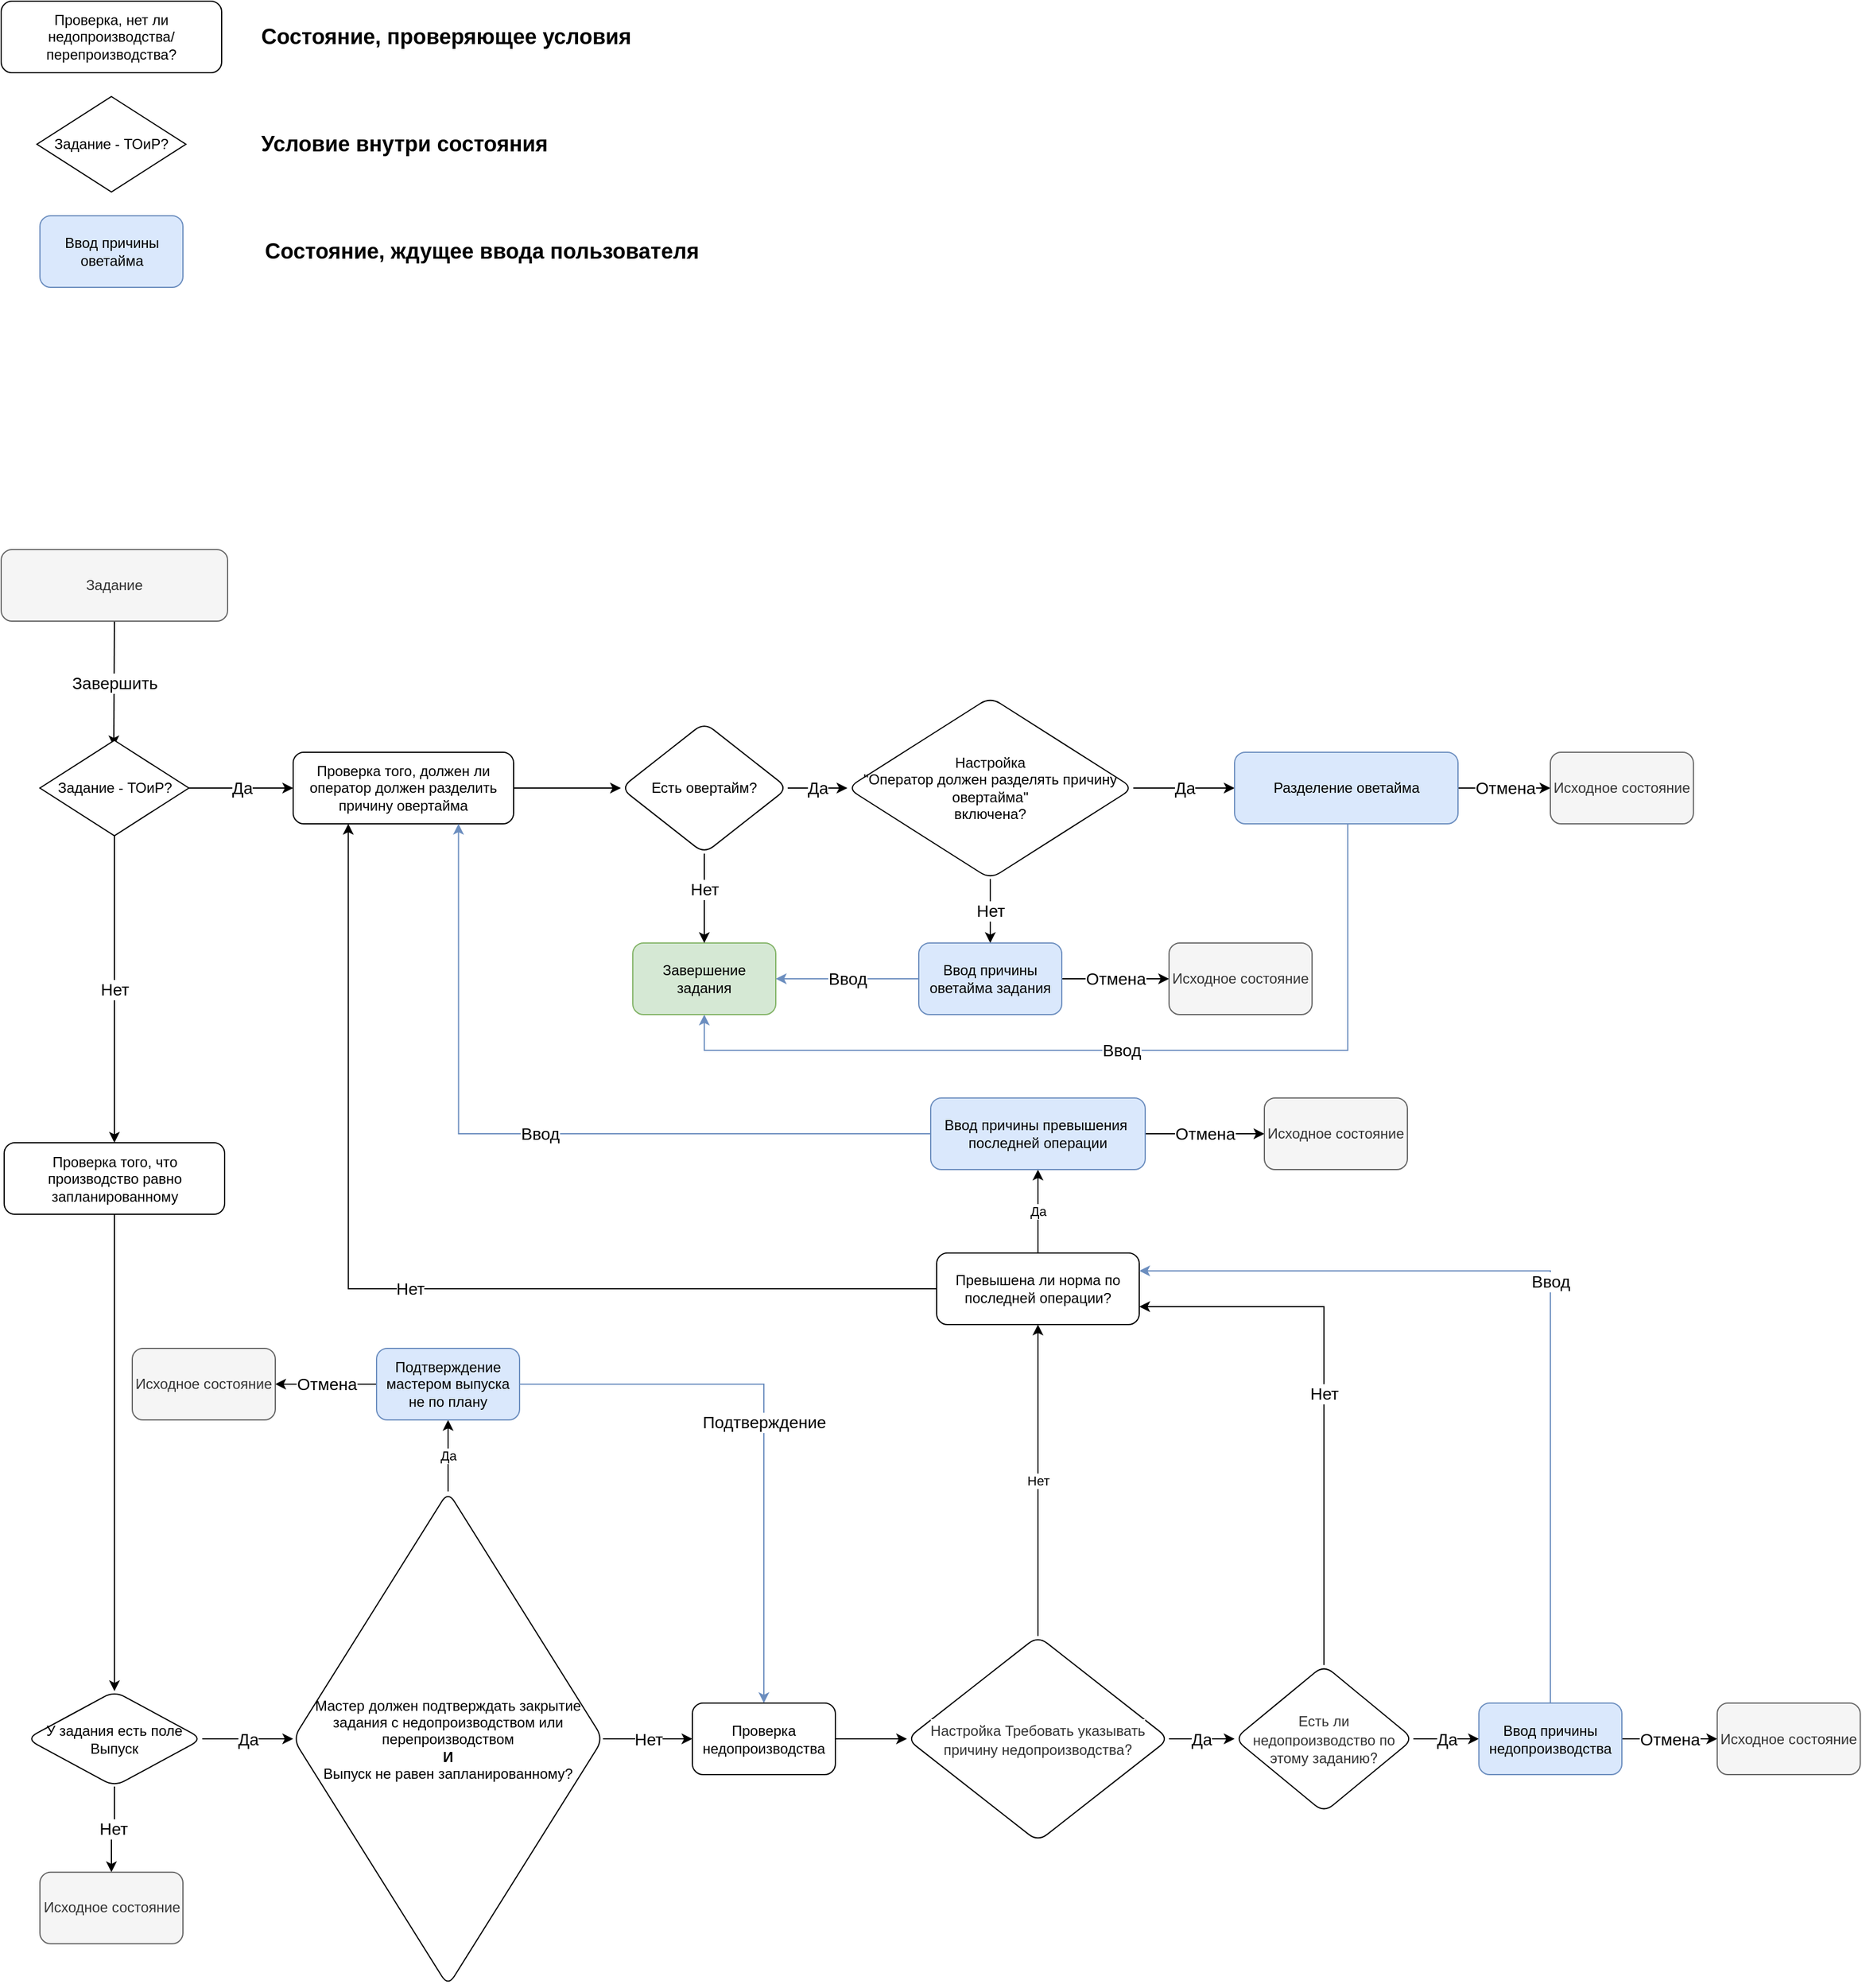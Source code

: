 <mxfile version="20.5.1" type="github">
  <diagram id="wsY2lKpN4-8B16u1lQ9g" name="Complete job">
    <mxGraphModel dx="2188" dy="2309" grid="1" gridSize="10" guides="1" tooltips="1" connect="1" arrows="1" fold="1" page="1" pageScale="1" pageWidth="850" pageHeight="1100" math="0" shadow="0">
      <root>
        <mxCell id="0" />
        <mxCell id="1" parent="0" />
        <mxCell id="pmpArDnH6loK2Ls61LQW-2" value="Завершить" style="endArrow=classic;html=1;rounded=0;exitX=0.5;exitY=1;exitDx=0;exitDy=0;entryX=0.5;entryY=0;entryDx=0;entryDy=0;fontSize=14;startArrow=none;" edge="1" parent="1" source="pmpArDnH6loK2Ls61LQW-1">
          <mxGeometry width="50" height="50" relative="1" as="geometry">
            <mxPoint x="144.5" y="90" as="sourcePoint" />
            <mxPoint x="144.5" y="255" as="targetPoint" />
          </mxGeometry>
        </mxCell>
        <mxCell id="pmpArDnH6loK2Ls61LQW-8" value="Да" style="edgeStyle=orthogonalEdgeStyle;rounded=0;orthogonalLoop=1;jettySize=auto;html=1;fontSize=14;" edge="1" parent="1" source="pmpArDnH6loK2Ls61LQW-4" target="pmpArDnH6loK2Ls61LQW-7">
          <mxGeometry relative="1" as="geometry" />
        </mxCell>
        <mxCell id="pmpArDnH6loK2Ls61LQW-32" value="Нет" style="edgeStyle=orthogonalEdgeStyle;rounded=0;orthogonalLoop=1;jettySize=auto;html=1;fontSize=14;" edge="1" parent="1" source="pmpArDnH6loK2Ls61LQW-4" target="pmpArDnH6loK2Ls61LQW-31">
          <mxGeometry relative="1" as="geometry" />
        </mxCell>
        <mxCell id="pmpArDnH6loK2Ls61LQW-4" value="Задание - ТОиР?" style="rhombus;whiteSpace=wrap;html=1;" vertex="1" parent="1">
          <mxGeometry x="82.5" y="250" width="125" height="80" as="geometry" />
        </mxCell>
        <mxCell id="pmpArDnH6loK2Ls61LQW-48" value="" style="edgeStyle=orthogonalEdgeStyle;rounded=0;orthogonalLoop=1;jettySize=auto;html=1;fontSize=14;" edge="1" parent="1" source="pmpArDnH6loK2Ls61LQW-7" target="pmpArDnH6loK2Ls61LQW-47">
          <mxGeometry relative="1" as="geometry" />
        </mxCell>
        <mxCell id="pmpArDnH6loK2Ls61LQW-7" value="Проверка того, должен ли оператор должен разделить причину овертайма" style="rounded=1;whiteSpace=wrap;html=1;" vertex="1" parent="1">
          <mxGeometry x="295" y="260" width="185" height="60" as="geometry" />
        </mxCell>
        <mxCell id="pmpArDnH6loK2Ls61LQW-23" value="Да" style="edgeStyle=orthogonalEdgeStyle;rounded=0;orthogonalLoop=1;jettySize=auto;html=1;exitX=1;exitY=0.5;exitDx=0;exitDy=0;fontSize=14;" edge="1" parent="1" source="pmpArDnH6loK2Ls61LQW-49" target="pmpArDnH6loK2Ls61LQW-22">
          <mxGeometry relative="1" as="geometry">
            <mxPoint x="878.75" y="440" as="sourcePoint" />
          </mxGeometry>
        </mxCell>
        <mxCell id="pmpArDnH6loK2Ls61LQW-85" value="Ввод" style="edgeStyle=orthogonalEdgeStyle;rounded=0;orthogonalLoop=1;jettySize=auto;html=1;entryX=0.5;entryY=1;entryDx=0;entryDy=0;fontSize=14;fillColor=#dae8fc;strokeColor=#6c8ebf;" edge="1" parent="1" source="pmpArDnH6loK2Ls61LQW-22" target="pmpArDnH6loK2Ls61LQW-26">
          <mxGeometry relative="1" as="geometry">
            <Array as="points">
              <mxPoint x="1180" y="510" />
              <mxPoint x="640" y="510" />
            </Array>
          </mxGeometry>
        </mxCell>
        <mxCell id="pmpArDnH6loK2Ls61LQW-90" value="Отмена" style="edgeStyle=orthogonalEdgeStyle;rounded=0;orthogonalLoop=1;jettySize=auto;html=1;shadow=0;fontSize=14;" edge="1" parent="1" source="pmpArDnH6loK2Ls61LQW-22" target="pmpArDnH6loK2Ls61LQW-89">
          <mxGeometry relative="1" as="geometry" />
        </mxCell>
        <mxCell id="pmpArDnH6loK2Ls61LQW-22" value="Разделение оветайма" style="rounded=1;whiteSpace=wrap;html=1;strokeColor=#6C8EBF;fillColor=#DAE8FC;" vertex="1" parent="1">
          <mxGeometry x="1085" y="260" width="187.5" height="60" as="geometry" />
        </mxCell>
        <mxCell id="pmpArDnH6loK2Ls61LQW-26" value="Завершение задания" style="whiteSpace=wrap;html=1;rounded=1;fillColor=#d5e8d4;strokeColor=#82b366;" vertex="1" parent="1">
          <mxGeometry x="580" y="420" width="120" height="60" as="geometry" />
        </mxCell>
        <mxCell id="pmpArDnH6loK2Ls61LQW-36" value="" style="edgeStyle=orthogonalEdgeStyle;rounded=0;orthogonalLoop=1;jettySize=auto;html=1;fontSize=14;" edge="1" parent="1" source="pmpArDnH6loK2Ls61LQW-31" target="pmpArDnH6loK2Ls61LQW-35">
          <mxGeometry relative="1" as="geometry" />
        </mxCell>
        <mxCell id="pmpArDnH6loK2Ls61LQW-31" value="Проверка того, что производство равно запланированному" style="rounded=1;whiteSpace=wrap;html=1;" vertex="1" parent="1">
          <mxGeometry x="52.5" y="587.5" width="185" height="60" as="geometry" />
        </mxCell>
        <mxCell id="pmpArDnH6loK2Ls61LQW-38" value="Да" style="edgeStyle=orthogonalEdgeStyle;rounded=0;orthogonalLoop=1;jettySize=auto;html=1;fontSize=14;" edge="1" parent="1" source="pmpArDnH6loK2Ls61LQW-35" target="pmpArDnH6loK2Ls61LQW-37">
          <mxGeometry relative="1" as="geometry" />
        </mxCell>
        <mxCell id="pmpArDnH6loK2Ls61LQW-98" value="Нет" style="edgeStyle=orthogonalEdgeStyle;rounded=0;orthogonalLoop=1;jettySize=auto;html=1;shadow=0;fontSize=14;" edge="1" parent="1" source="pmpArDnH6loK2Ls61LQW-35" target="pmpArDnH6loK2Ls61LQW-97">
          <mxGeometry relative="1" as="geometry" />
        </mxCell>
        <mxCell id="pmpArDnH6loK2Ls61LQW-35" value="У задания есть поле Выпуск" style="rhombus;whiteSpace=wrap;html=1;rounded=1;" vertex="1" parent="1">
          <mxGeometry x="71.25" y="1047.5" width="147.5" height="80" as="geometry" />
        </mxCell>
        <mxCell id="pmpArDnH6loK2Ls61LQW-42" value="Да" style="edgeStyle=orthogonalEdgeStyle;rounded=0;orthogonalLoop=1;jettySize=auto;html=1;" edge="1" parent="1" source="pmpArDnH6loK2Ls61LQW-37" target="pmpArDnH6loK2Ls61LQW-41">
          <mxGeometry relative="1" as="geometry" />
        </mxCell>
        <mxCell id="pmpArDnH6loK2Ls61LQW-45" value="Нет" style="edgeStyle=orthogonalEdgeStyle;rounded=0;orthogonalLoop=1;jettySize=auto;html=1;fontSize=14;" edge="1" parent="1" source="pmpArDnH6loK2Ls61LQW-37" target="pmpArDnH6loK2Ls61LQW-44">
          <mxGeometry relative="1" as="geometry" />
        </mxCell>
        <mxCell id="pmpArDnH6loK2Ls61LQW-37" value="Мастер должен подтверждать закрытие задания с недопроизводством или перепроизводством&lt;br&gt;&lt;b&gt;И&lt;/b&gt;&lt;br&gt;Выпуск не равен запланированному?" style="rhombus;whiteSpace=wrap;html=1;rounded=1;" vertex="1" parent="1">
          <mxGeometry x="295" y="880" width="260" height="415" as="geometry" />
        </mxCell>
        <mxCell id="pmpArDnH6loK2Ls61LQW-86" value="Подтверждение" style="edgeStyle=orthogonalEdgeStyle;rounded=0;orthogonalLoop=1;jettySize=auto;html=1;entryX=0.5;entryY=0;entryDx=0;entryDy=0;shadow=0;fontSize=14;fillColor=#dae8fc;strokeColor=#6c8ebf;" edge="1" parent="1" source="pmpArDnH6loK2Ls61LQW-41" target="pmpArDnH6loK2Ls61LQW-44">
          <mxGeometry relative="1" as="geometry" />
        </mxCell>
        <mxCell id="pmpArDnH6loK2Ls61LQW-94" value="Отмена" style="edgeStyle=orthogonalEdgeStyle;rounded=0;orthogonalLoop=1;jettySize=auto;html=1;shadow=0;fontSize=14;" edge="1" parent="1" source="pmpArDnH6loK2Ls61LQW-41" target="pmpArDnH6loK2Ls61LQW-93">
          <mxGeometry relative="1" as="geometry" />
        </mxCell>
        <mxCell id="pmpArDnH6loK2Ls61LQW-41" value="Подтверждение мастером выпуска не по плану" style="whiteSpace=wrap;html=1;rounded=1;fillColor=#dae8fc;strokeColor=#6c8ebf;" vertex="1" parent="1">
          <mxGeometry x="365" y="760" width="120" height="60" as="geometry" />
        </mxCell>
        <mxCell id="pmpArDnH6loK2Ls61LQW-62" value="" style="edgeStyle=orthogonalEdgeStyle;rounded=0;orthogonalLoop=1;jettySize=auto;html=1;fontSize=14;" edge="1" parent="1" source="pmpArDnH6loK2Ls61LQW-44" target="pmpArDnH6loK2Ls61LQW-61">
          <mxGeometry relative="1" as="geometry" />
        </mxCell>
        <mxCell id="pmpArDnH6loK2Ls61LQW-44" value="Проверка недопроизводства" style="whiteSpace=wrap;html=1;rounded=1;comic=0;" vertex="1" parent="1">
          <mxGeometry x="630" y="1057.51" width="120" height="60" as="geometry" />
        </mxCell>
        <mxCell id="pmpArDnH6loK2Ls61LQW-50" value="Да" style="edgeStyle=orthogonalEdgeStyle;rounded=0;orthogonalLoop=1;jettySize=auto;html=1;fontSize=14;" edge="1" parent="1" source="pmpArDnH6loK2Ls61LQW-47" target="pmpArDnH6loK2Ls61LQW-49">
          <mxGeometry relative="1" as="geometry" />
        </mxCell>
        <mxCell id="pmpArDnH6loK2Ls61LQW-54" value="" style="edgeStyle=orthogonalEdgeStyle;rounded=0;orthogonalLoop=1;jettySize=auto;html=1;entryX=0.5;entryY=0;entryDx=0;entryDy=0;exitX=0.5;exitY=1;exitDx=0;exitDy=0;fontSize=14;" edge="1" parent="1" source="pmpArDnH6loK2Ls61LQW-47" target="pmpArDnH6loK2Ls61LQW-26">
          <mxGeometry relative="1" as="geometry" />
        </mxCell>
        <mxCell id="pmpArDnH6loK2Ls61LQW-60" value="Нет" style="edgeLabel;html=1;align=center;verticalAlign=middle;resizable=0;points=[];fontSize=14;" vertex="1" connectable="0" parent="pmpArDnH6loK2Ls61LQW-54">
          <mxGeometry x="-0.219" relative="1" as="geometry">
            <mxPoint as="offset" />
          </mxGeometry>
        </mxCell>
        <mxCell id="pmpArDnH6loK2Ls61LQW-47" value="Есть овертайм?" style="rhombus;whiteSpace=wrap;html=1;rounded=1;" vertex="1" parent="1">
          <mxGeometry x="570" y="235" width="140" height="110" as="geometry" />
        </mxCell>
        <mxCell id="pmpArDnH6loK2Ls61LQW-58" value="Нет" style="edgeStyle=orthogonalEdgeStyle;rounded=0;orthogonalLoop=1;jettySize=auto;html=1;fontSize=14;" edge="1" parent="1" source="pmpArDnH6loK2Ls61LQW-49" target="pmpArDnH6loK2Ls61LQW-57">
          <mxGeometry relative="1" as="geometry" />
        </mxCell>
        <mxCell id="pmpArDnH6loK2Ls61LQW-49" value="Настройка &lt;br&gt;&quot;Оператор должен разделять причину овертайма&quot; &lt;br&gt;включена?" style="rhombus;whiteSpace=wrap;html=1;rounded=1;" vertex="1" parent="1">
          <mxGeometry x="760" y="213.75" width="240" height="152.5" as="geometry" />
        </mxCell>
        <mxCell id="pmpArDnH6loK2Ls61LQW-84" value="Ввод" style="edgeStyle=orthogonalEdgeStyle;rounded=0;orthogonalLoop=1;jettySize=auto;html=1;fontSize=14;fillColor=#dae8fc;strokeColor=#6c8ebf;shadow=0;" edge="1" parent="1" source="pmpArDnH6loK2Ls61LQW-57" target="pmpArDnH6loK2Ls61LQW-26">
          <mxGeometry relative="1" as="geometry" />
        </mxCell>
        <mxCell id="pmpArDnH6loK2Ls61LQW-92" value="Отмена" style="edgeStyle=orthogonalEdgeStyle;rounded=0;orthogonalLoop=1;jettySize=auto;html=1;shadow=0;fontSize=14;" edge="1" parent="1" source="pmpArDnH6loK2Ls61LQW-57" target="pmpArDnH6loK2Ls61LQW-91">
          <mxGeometry relative="1" as="geometry" />
        </mxCell>
        <mxCell id="pmpArDnH6loK2Ls61LQW-57" value="Ввод причины оветайма задания" style="whiteSpace=wrap;html=1;rounded=1;fillColor=#DAE8FC;strokeColor=#6C8EBF;" vertex="1" parent="1">
          <mxGeometry x="820" y="420" width="120" height="60" as="geometry" />
        </mxCell>
        <mxCell id="pmpArDnH6loK2Ls61LQW-64" value="Нет" style="edgeStyle=orthogonalEdgeStyle;rounded=0;orthogonalLoop=1;jettySize=auto;html=1;" edge="1" parent="1" source="pmpArDnH6loK2Ls61LQW-61" target="pmpArDnH6loK2Ls61LQW-63">
          <mxGeometry relative="1" as="geometry" />
        </mxCell>
        <mxCell id="pmpArDnH6loK2Ls61LQW-66" value="Да" style="edgeStyle=orthogonalEdgeStyle;rounded=0;orthogonalLoop=1;jettySize=auto;html=1;fontSize=14;" edge="1" parent="1" source="pmpArDnH6loK2Ls61LQW-61" target="pmpArDnH6loK2Ls61LQW-65">
          <mxGeometry relative="1" as="geometry" />
        </mxCell>
        <mxCell id="pmpArDnH6loK2Ls61LQW-61" value="&lt;span style=&quot;color: rgb(51, 51, 51); font-family: &amp;quot;Helvetica Neue&amp;quot;, Helvetica, Arial, sans-serif; text-align: left; background-color: rgb(255, 255, 255);&quot;&gt;Настройка Требовать указывать причину недопроизводства?&lt;/span&gt;" style="rhombus;whiteSpace=wrap;html=1;rounded=1;comic=0;" vertex="1" parent="1">
          <mxGeometry x="810" y="1001.25" width="220" height="172.5" as="geometry" />
        </mxCell>
        <mxCell id="pmpArDnH6loK2Ls61LQW-74" value="Да" style="edgeStyle=orthogonalEdgeStyle;rounded=0;orthogonalLoop=1;jettySize=auto;html=1;" edge="1" parent="1" source="pmpArDnH6loK2Ls61LQW-63" target="pmpArDnH6loK2Ls61LQW-73">
          <mxGeometry relative="1" as="geometry" />
        </mxCell>
        <mxCell id="pmpArDnH6loK2Ls61LQW-76" value="Нет" style="edgeStyle=orthogonalEdgeStyle;rounded=0;orthogonalLoop=1;jettySize=auto;html=1;entryX=0.25;entryY=1;entryDx=0;entryDy=0;fontSize=14;" edge="1" parent="1" source="pmpArDnH6loK2Ls61LQW-63" target="pmpArDnH6loK2Ls61LQW-7">
          <mxGeometry relative="1" as="geometry">
            <mxPoint x="810" y="940" as="targetPoint" />
          </mxGeometry>
        </mxCell>
        <mxCell id="pmpArDnH6loK2Ls61LQW-63" value="Превышена ли норма по последней операции?" style="whiteSpace=wrap;html=1;rounded=1;comic=0;" vertex="1" parent="1">
          <mxGeometry x="835" y="680" width="170" height="60" as="geometry" />
        </mxCell>
        <mxCell id="pmpArDnH6loK2Ls61LQW-68" value="Да" style="edgeStyle=orthogonalEdgeStyle;rounded=0;orthogonalLoop=1;jettySize=auto;html=1;fontSize=14;" edge="1" parent="1" source="pmpArDnH6loK2Ls61LQW-65" target="pmpArDnH6loK2Ls61LQW-67">
          <mxGeometry relative="1" as="geometry" />
        </mxCell>
        <mxCell id="pmpArDnH6loK2Ls61LQW-69" value="Нет" style="edgeStyle=orthogonalEdgeStyle;rounded=0;orthogonalLoop=1;jettySize=auto;html=1;exitX=0.5;exitY=0;exitDx=0;exitDy=0;fontSize=14;entryX=1;entryY=0.75;entryDx=0;entryDy=0;" edge="1" parent="1" source="pmpArDnH6loK2Ls61LQW-65" target="pmpArDnH6loK2Ls61LQW-63">
          <mxGeometry relative="1" as="geometry">
            <mxPoint x="1220" y="870" as="sourcePoint" />
            <mxPoint x="1080" y="930" as="targetPoint" />
            <Array as="points">
              <mxPoint x="1160" y="725" />
            </Array>
          </mxGeometry>
        </mxCell>
        <mxCell id="pmpArDnH6loK2Ls61LQW-65" value="&lt;span style=&quot;color: rgb(51, 51, 51); font-family: &amp;quot;Helvetica Neue&amp;quot;, Helvetica, Arial, sans-serif; text-align: left; background-color: rgb(255, 255, 255);&quot;&gt;Есть ли недопроизводство по этому заданию?&lt;/span&gt;" style="rhombus;whiteSpace=wrap;html=1;rounded=1;comic=0;" vertex="1" parent="1">
          <mxGeometry x="1085" y="1025.63" width="150" height="123.75" as="geometry" />
        </mxCell>
        <mxCell id="pmpArDnH6loK2Ls61LQW-72" value="Ввод" style="edgeStyle=orthogonalEdgeStyle;rounded=0;orthogonalLoop=1;jettySize=auto;html=1;fontSize=14;fillColor=#dae8fc;strokeColor=#6c8ebf;entryX=1;entryY=0.25;entryDx=0;entryDy=0;" edge="1" parent="1" source="pmpArDnH6loK2Ls61LQW-67" target="pmpArDnH6loK2Ls61LQW-63">
          <mxGeometry relative="1" as="geometry">
            <Array as="points">
              <mxPoint x="1350" y="695" />
            </Array>
          </mxGeometry>
        </mxCell>
        <mxCell id="pmpArDnH6loK2Ls61LQW-88" value="Отмена" style="edgeStyle=orthogonalEdgeStyle;rounded=0;orthogonalLoop=1;jettySize=auto;html=1;shadow=0;fontSize=14;" edge="1" parent="1" source="pmpArDnH6loK2Ls61LQW-67" target="pmpArDnH6loK2Ls61LQW-87">
          <mxGeometry relative="1" as="geometry" />
        </mxCell>
        <mxCell id="pmpArDnH6loK2Ls61LQW-67" value="Ввод причины недопроизводства" style="whiteSpace=wrap;html=1;rounded=1;comic=0;fillColor=#dae8fc;strokeColor=#6c8ebf;" vertex="1" parent="1">
          <mxGeometry x="1290" y="1057.505" width="120" height="60" as="geometry" />
        </mxCell>
        <mxCell id="pmpArDnH6loK2Ls61LQW-77" value="Ввод" style="edgeStyle=orthogonalEdgeStyle;rounded=0;orthogonalLoop=1;jettySize=auto;html=1;entryX=0.75;entryY=1;entryDx=0;entryDy=0;fontSize=14;fillColor=#dae8fc;strokeColor=#6c8ebf;" edge="1" parent="1" source="pmpArDnH6loK2Ls61LQW-73" target="pmpArDnH6loK2Ls61LQW-7">
          <mxGeometry relative="1" as="geometry">
            <mxPoint x="610" y="350" as="targetPoint" />
          </mxGeometry>
        </mxCell>
        <mxCell id="pmpArDnH6loK2Ls61LQW-96" value="Отмена" style="edgeStyle=orthogonalEdgeStyle;rounded=0;orthogonalLoop=1;jettySize=auto;html=1;shadow=0;fontSize=14;" edge="1" parent="1" source="pmpArDnH6loK2Ls61LQW-73" target="pmpArDnH6loK2Ls61LQW-95">
          <mxGeometry relative="1" as="geometry" />
        </mxCell>
        <mxCell id="pmpArDnH6loK2Ls61LQW-73" value="Ввод причины превышения&amp;nbsp; последней операции" style="whiteSpace=wrap;html=1;rounded=1;comic=0;fillColor=#dae8fc;strokeColor=#6c8ebf;" vertex="1" parent="1">
          <mxGeometry x="830" y="550" width="180" height="60" as="geometry" />
        </mxCell>
        <mxCell id="pmpArDnH6loK2Ls61LQW-78" value="Проверка, нет ли недопроизводства/перепроизводства?" style="rounded=1;whiteSpace=wrap;html=1;" vertex="1" parent="1">
          <mxGeometry x="50" y="-370" width="185" height="60" as="geometry" />
        </mxCell>
        <mxCell id="pmpArDnH6loK2Ls61LQW-79" value="Состояние, проверяющее условия" style="text;html=1;align=center;verticalAlign=middle;resizable=0;points=[];autosize=1;strokeColor=none;fillColor=none;fontStyle=1;fontSize=18;" vertex="1" parent="1">
          <mxGeometry x="257.5" y="-360" width="330" height="40" as="geometry" />
        </mxCell>
        <mxCell id="pmpArDnH6loK2Ls61LQW-80" value="Задание - ТОиР?" style="rhombus;whiteSpace=wrap;html=1;" vertex="1" parent="1">
          <mxGeometry x="80" y="-290" width="125" height="80" as="geometry" />
        </mxCell>
        <mxCell id="pmpArDnH6loK2Ls61LQW-81" value="Условие внутри состояния" style="text;html=1;align=center;verticalAlign=middle;resizable=0;points=[];autosize=1;strokeColor=none;fillColor=none;fontStyle=1;fontSize=18;" vertex="1" parent="1">
          <mxGeometry x="257.5" y="-270" width="260" height="40" as="geometry" />
        </mxCell>
        <mxCell id="pmpArDnH6loK2Ls61LQW-82" value="Ввод причины оветайма" style="whiteSpace=wrap;html=1;rounded=1;fillColor=#DAE8FC;strokeColor=#6C8EBF;" vertex="1" parent="1">
          <mxGeometry x="82.5" y="-190" width="120" height="60" as="geometry" />
        </mxCell>
        <mxCell id="pmpArDnH6loK2Ls61LQW-83" value="Состояние, ждущее ввода пользователя" style="text;html=1;align=center;verticalAlign=middle;resizable=0;points=[];autosize=1;strokeColor=none;fillColor=none;fontStyle=1;fontSize=18;" vertex="1" parent="1">
          <mxGeometry x="257.5" y="-180" width="390" height="40" as="geometry" />
        </mxCell>
        <mxCell id="pmpArDnH6loK2Ls61LQW-87" value="Исходное состояние" style="whiteSpace=wrap;html=1;fillColor=#f5f5f5;strokeColor=#666666;rounded=1;comic=0;fontColor=#333333;" vertex="1" parent="1">
          <mxGeometry x="1490" y="1057.515" width="120" height="60" as="geometry" />
        </mxCell>
        <mxCell id="pmpArDnH6loK2Ls61LQW-89" value="Исходное состояние" style="whiteSpace=wrap;html=1;fillColor=#f5f5f5;strokeColor=#666666;rounded=1;fontColor=#333333;comic=0;" vertex="1" parent="1">
          <mxGeometry x="1350" y="260" width="120" height="60" as="geometry" />
        </mxCell>
        <mxCell id="pmpArDnH6loK2Ls61LQW-91" value="Исходное состояние" style="whiteSpace=wrap;html=1;fillColor=#f5f5f5;strokeColor=#666666;rounded=1;fontColor=#333333;" vertex="1" parent="1">
          <mxGeometry x="1030" y="420" width="120" height="60" as="geometry" />
        </mxCell>
        <mxCell id="pmpArDnH6loK2Ls61LQW-93" value="Исходное состояние" style="whiteSpace=wrap;html=1;fillColor=#f5f5f5;strokeColor=#666666;rounded=1;fontColor=#333333;" vertex="1" parent="1">
          <mxGeometry x="160" y="760" width="120" height="60" as="geometry" />
        </mxCell>
        <mxCell id="pmpArDnH6loK2Ls61LQW-95" value="Исходное состояние" style="whiteSpace=wrap;html=1;fillColor=#f5f5f5;strokeColor=#666666;rounded=1;comic=0;fontColor=#333333;" vertex="1" parent="1">
          <mxGeometry x="1110" y="550" width="120" height="60" as="geometry" />
        </mxCell>
        <mxCell id="pmpArDnH6loK2Ls61LQW-97" value="Исходное состояние" style="whiteSpace=wrap;html=1;rounded=1;fillColor=#f5f5f5;fontColor=#333333;strokeColor=#666666;" vertex="1" parent="1">
          <mxGeometry x="82.5" y="1199.38" width="120" height="60" as="geometry" />
        </mxCell>
        <mxCell id="pmpArDnH6loK2Ls61LQW-1" value="Задание" style="rounded=1;whiteSpace=wrap;html=1;fillColor=#f5f5f5;fontColor=#333333;strokeColor=#666666;" vertex="1" parent="1">
          <mxGeometry x="50" y="90" width="190" height="60" as="geometry" />
        </mxCell>
        <mxCell id="pmpArDnH6loK2Ls61LQW-99" value="" style="endArrow=none;html=1;rounded=0;exitX=0.5;exitY=1;exitDx=0;exitDy=0;entryX=0.5;entryY=0;entryDx=0;entryDy=0;fontSize=14;" edge="1" parent="1" target="pmpArDnH6loK2Ls61LQW-1">
          <mxGeometry width="50" height="50" relative="1" as="geometry">
            <mxPoint x="144.5" y="90" as="sourcePoint" />
            <mxPoint x="144.5" y="255" as="targetPoint" />
          </mxGeometry>
        </mxCell>
      </root>
    </mxGraphModel>
  </diagram>
</mxfile>
